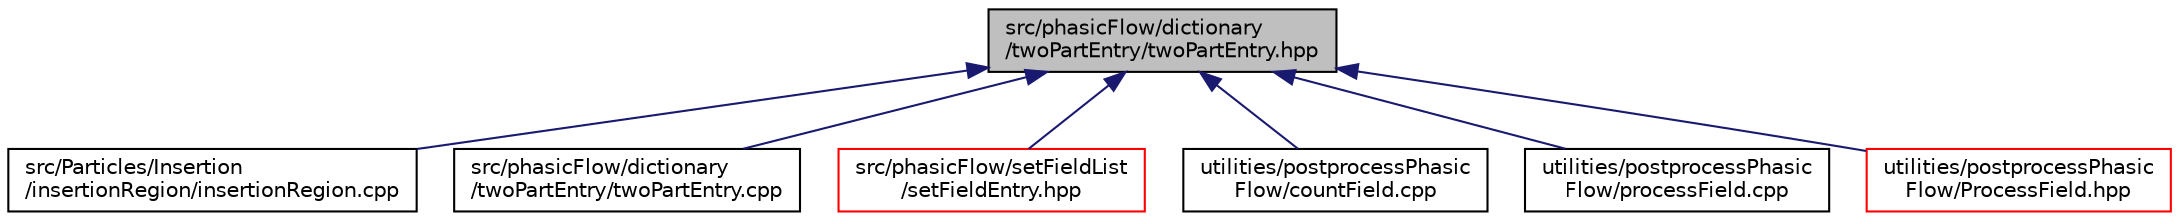 digraph "src/phasicFlow/dictionary/twoPartEntry/twoPartEntry.hpp"
{
 // LATEX_PDF_SIZE
  edge [fontname="Helvetica",fontsize="10",labelfontname="Helvetica",labelfontsize="10"];
  node [fontname="Helvetica",fontsize="10",shape=record];
  Node1 [label="src/phasicFlow/dictionary\l/twoPartEntry/twoPartEntry.hpp",height=0.2,width=0.4,color="black", fillcolor="grey75", style="filled", fontcolor="black",tooltip=" "];
  Node1 -> Node2 [dir="back",color="midnightblue",fontsize="10",style="solid",fontname="Helvetica"];
  Node2 [label="src/Particles/Insertion\l/insertionRegion/insertionRegion.cpp",height=0.2,width=0.4,color="black", fillcolor="white", style="filled",URL="$insertionRegion_8cpp.html",tooltip=" "];
  Node1 -> Node3 [dir="back",color="midnightblue",fontsize="10",style="solid",fontname="Helvetica"];
  Node3 [label="src/phasicFlow/dictionary\l/twoPartEntry/twoPartEntry.cpp",height=0.2,width=0.4,color="black", fillcolor="white", style="filled",URL="$twoPartEntry_8cpp.html",tooltip=" "];
  Node1 -> Node4 [dir="back",color="midnightblue",fontsize="10",style="solid",fontname="Helvetica"];
  Node4 [label="src/phasicFlow/setFieldList\l/setFieldEntry.hpp",height=0.2,width=0.4,color="red", fillcolor="white", style="filled",URL="$setFieldEntry_8hpp.html",tooltip=" "];
  Node1 -> Node10 [dir="back",color="midnightblue",fontsize="10",style="solid",fontname="Helvetica"];
  Node10 [label="utilities/postprocessPhasic\lFlow/countField.cpp",height=0.2,width=0.4,color="black", fillcolor="white", style="filled",URL="$countField_8cpp.html",tooltip=" "];
  Node1 -> Node11 [dir="back",color="midnightblue",fontsize="10",style="solid",fontname="Helvetica"];
  Node11 [label="utilities/postprocessPhasic\lFlow/processField.cpp",height=0.2,width=0.4,color="black", fillcolor="white", style="filled",URL="$processField_8cpp.html",tooltip=" "];
  Node1 -> Node12 [dir="back",color="midnightblue",fontsize="10",style="solid",fontname="Helvetica"];
  Node12 [label="utilities/postprocessPhasic\lFlow/ProcessField.hpp",height=0.2,width=0.4,color="red", fillcolor="white", style="filled",URL="$ProcessField_8hpp.html",tooltip=" "];
}

